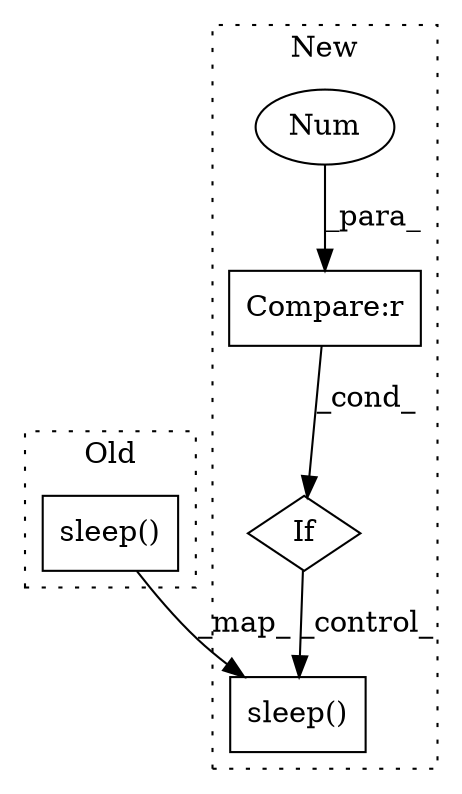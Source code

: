 digraph G {
subgraph cluster0 {
1 [label="sleep()" a="75" s="1323,1335" l="11,1" shape="box"];
label = "Old";
style="dotted";
}
subgraph cluster1 {
2 [label="sleep()" a="75" s="1854,1866" l="11,1" shape="box"];
3 [label="If" a="96" s="1812" l="3" shape="diamond"];
4 [label="Compare:r" a="40" s="1815" l="17" shape="box"];
5 [label="Num" a="76" s="1831" l="1" shape="ellipse"];
label = "New";
style="dotted";
}
1 -> 2 [label="_map_"];
3 -> 2 [label="_control_"];
4 -> 3 [label="_cond_"];
5 -> 4 [label="_para_"];
}